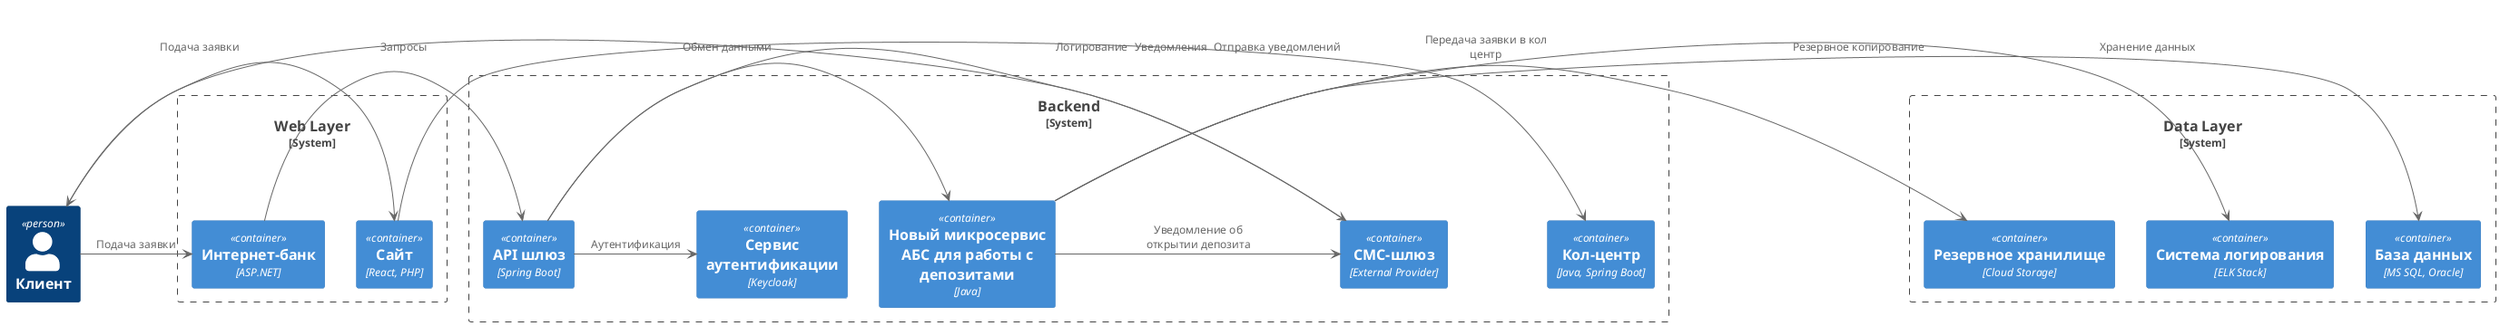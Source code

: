 @startuml
!include <C4/C4_Container>

LAYOUT_TOP_DOWN()

Person(client, "Клиент")
System_Boundary(webLayer, "Web Layer") {
    Container(website, "Сайт", "React, PHP")
    Container(internetBank, "Интернет-банк", "ASP.NET")
}

System_Boundary(backendLayer, "Backend") {
    Container(apiGateway, "API шлюз", "Spring Boot")
    Container(abs_deposit, "Новый микросервис АБС для работы с депозитами", "Java")
    Container(callCenter, "Кол-центр", "Java, Spring Boot")
    Container(smsGateway, "СМС-шлюз", "External Provider")
    Container(authService, "Сервис аутентификации", "Keycloak")
}

System_Boundary(dataLayer, "Data Layer") {
    Container(database, "База данных", "MS SQL, Oracle")
    Container(logging, "Система логирования", "ELK Stack")
    Container(backup, "Резервное хранилище", "Cloud Storage")
}

client -> website : Подача заявки
client -> internetBank : Подача заявки
website -> callCenter : Передача заявки в кол центр
internetBank -> apiGateway : Запросы
apiGateway -> abs_deposit : Обмен данными
apiGateway -> smsGateway : Уведомления
apiGateway -> authService : Аутентификация
abs_deposit -> database : Хранение данных
abs_deposit -> logging : Логирование
abs_deposit -> backup : Резервное копирование
smsGateway -> client : Отправка уведомлений
abs_deposit -> smsGateway : Уведомление об открытии депозита
@enduml